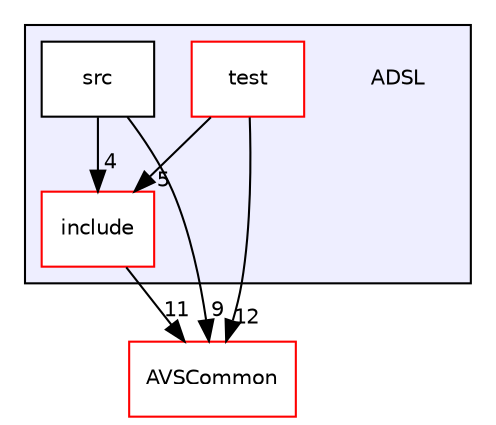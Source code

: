 digraph "/workplace/avs-device-sdk/ADSL" {
  compound=true
  node [ fontsize="10", fontname="Helvetica"];
  edge [ labelfontsize="10", labelfontname="Helvetica"];
  subgraph clusterdir_edb1b7e8f1a5d5a1b864206edd6d398d {
    graph [ bgcolor="#eeeeff", pencolor="black", label="" URL="dir_edb1b7e8f1a5d5a1b864206edd6d398d.html"];
    dir_edb1b7e8f1a5d5a1b864206edd6d398d [shape=plaintext label="ADSL"];
    dir_0ad8890ca26b658b7f4a1511f46d3706 [shape=box label="include" color="red" fillcolor="white" style="filled" URL="dir_0ad8890ca26b658b7f4a1511f46d3706.html"];
    dir_99303cc3415eda953ebb4b3ec1044c53 [shape=box label="src" color="black" fillcolor="white" style="filled" URL="dir_99303cc3415eda953ebb4b3ec1044c53.html"];
    dir_643f80818ad84cb2dca1de60fca00683 [shape=box label="test" color="red" fillcolor="white" style="filled" URL="dir_643f80818ad84cb2dca1de60fca00683.html"];
  }
  dir_13e65effb2bde530b17b3d5eefcd0266 [shape=box label="AVSCommon" fillcolor="white" style="filled" color="red" URL="dir_13e65effb2bde530b17b3d5eefcd0266.html"];
  dir_99303cc3415eda953ebb4b3ec1044c53->dir_0ad8890ca26b658b7f4a1511f46d3706 [headlabel="4", labeldistance=1.5 headhref="dir_000012_000010.html"];
  dir_99303cc3415eda953ebb4b3ec1044c53->dir_13e65effb2bde530b17b3d5eefcd0266 [headlabel="9", labeldistance=1.5 headhref="dir_000012_000015.html"];
  dir_0ad8890ca26b658b7f4a1511f46d3706->dir_13e65effb2bde530b17b3d5eefcd0266 [headlabel="11", labeldistance=1.5 headhref="dir_000010_000015.html"];
  dir_643f80818ad84cb2dca1de60fca00683->dir_0ad8890ca26b658b7f4a1511f46d3706 [headlabel="5", labeldistance=1.5 headhref="dir_000013_000010.html"];
  dir_643f80818ad84cb2dca1de60fca00683->dir_13e65effb2bde530b17b3d5eefcd0266 [headlabel="12", labeldistance=1.5 headhref="dir_000013_000015.html"];
}
